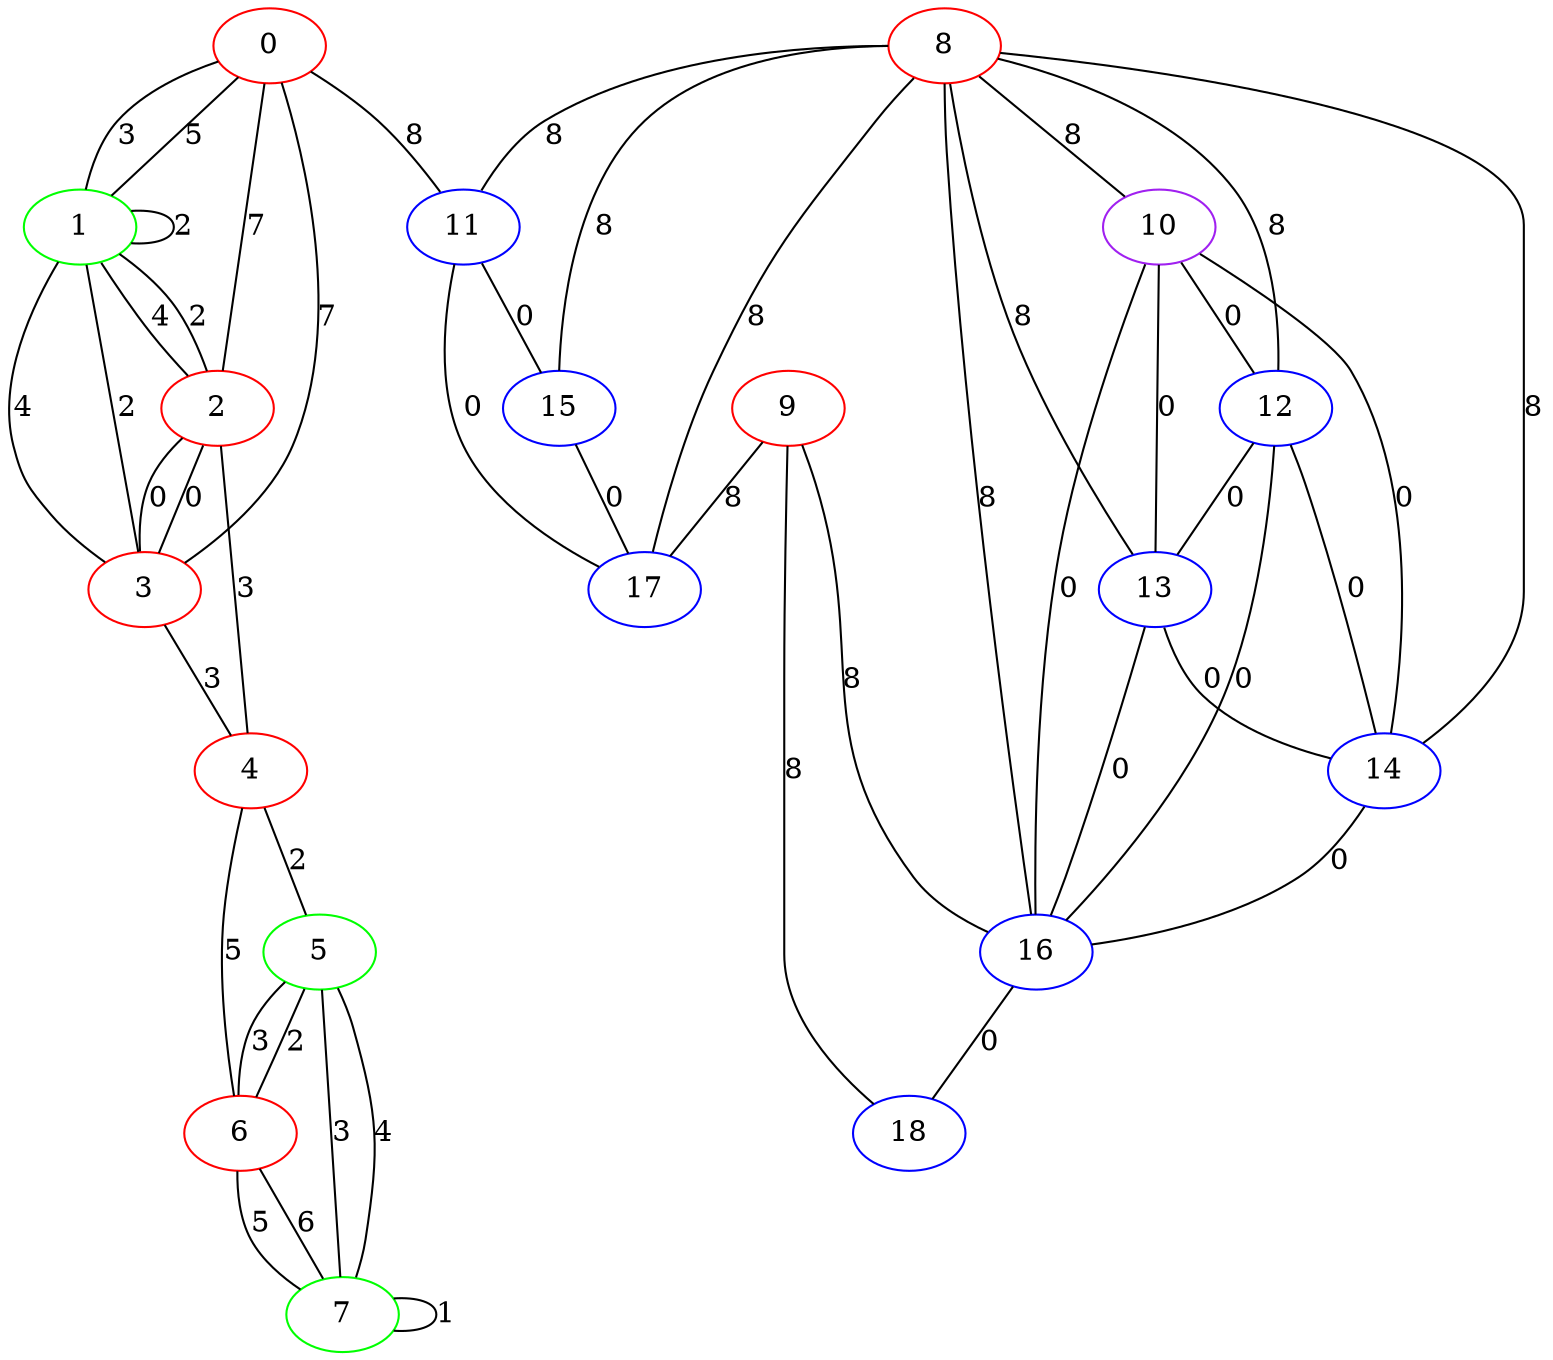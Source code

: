 graph "" {
0 [color=red, weight=1];
1 [color=green, weight=2];
2 [color=red, weight=1];
3 [color=red, weight=1];
4 [color=red, weight=1];
5 [color=green, weight=2];
6 [color=red, weight=1];
7 [color=green, weight=2];
8 [color=red, weight=1];
9 [color=red, weight=1];
10 [color=purple, weight=4];
11 [color=blue, weight=3];
12 [color=blue, weight=3];
13 [color=blue, weight=3];
14 [color=blue, weight=3];
15 [color=blue, weight=3];
16 [color=blue, weight=3];
17 [color=blue, weight=3];
18 [color=blue, weight=3];
0 -- 11  [key=0, label=8];
0 -- 1  [key=0, label=3];
0 -- 1  [key=1, label=5];
0 -- 2  [key=0, label=7];
0 -- 3  [key=0, label=7];
1 -- 1  [key=0, label=2];
1 -- 2  [key=0, label=4];
1 -- 2  [key=1, label=2];
1 -- 3  [key=0, label=4];
1 -- 3  [key=1, label=2];
2 -- 3  [key=0, label=0];
2 -- 3  [key=1, label=0];
2 -- 4  [key=0, label=3];
3 -- 4  [key=0, label=3];
4 -- 5  [key=0, label=2];
4 -- 6  [key=0, label=5];
5 -- 6  [key=0, label=2];
5 -- 6  [key=1, label=3];
5 -- 7  [key=0, label=3];
5 -- 7  [key=1, label=4];
6 -- 7  [key=0, label=5];
6 -- 7  [key=1, label=6];
7 -- 7  [key=0, label=1];
8 -- 10  [key=0, label=8];
8 -- 11  [key=0, label=8];
8 -- 12  [key=0, label=8];
8 -- 13  [key=0, label=8];
8 -- 14  [key=0, label=8];
8 -- 15  [key=0, label=8];
8 -- 16  [key=0, label=8];
8 -- 17  [key=0, label=8];
9 -- 16  [key=0, label=8];
9 -- 17  [key=0, label=8];
9 -- 18  [key=0, label=8];
10 -- 16  [key=0, label=0];
10 -- 12  [key=0, label=0];
10 -- 13  [key=0, label=0];
10 -- 14  [key=0, label=0];
11 -- 17  [key=0, label=0];
11 -- 15  [key=0, label=0];
12 -- 16  [key=0, label=0];
12 -- 13  [key=0, label=0];
12 -- 14  [key=0, label=0];
13 -- 16  [key=0, label=0];
13 -- 14  [key=0, label=0];
14 -- 16  [key=0, label=0];
15 -- 17  [key=0, label=0];
16 -- 18  [key=0, label=0];
}
